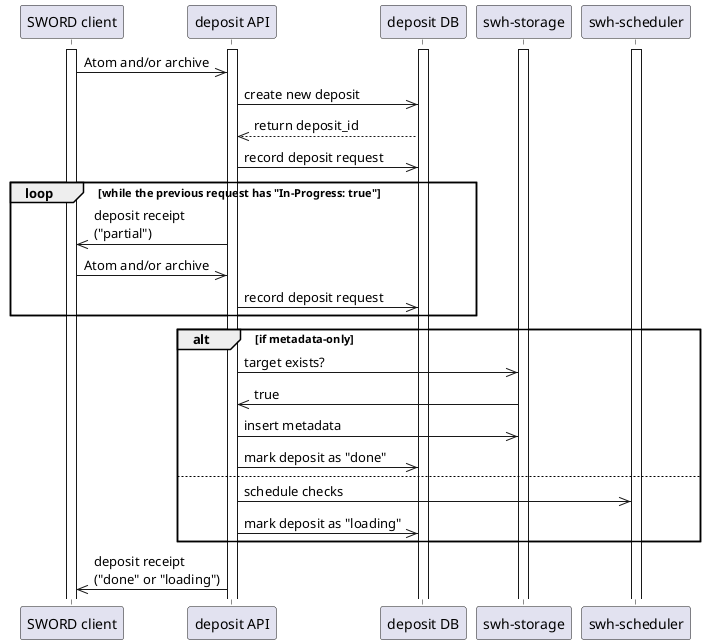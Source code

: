 @startuml
  participant CLIENT as "SWORD client"
  participant DEPOSIT as "deposit API"
  participant DEPOSIT_DATABASE as "deposit DB"
  participant STORAGE as "swh-storage"
  participant SCHEDULER as "swh-scheduler"

  activate CLIENT
  activate DEPOSIT
  activate DEPOSIT_DATABASE
  activate STORAGE
  activate SCHEDULER

  CLIENT ->> DEPOSIT: Atom and/or archive
  DEPOSIT ->> DEPOSIT_DATABASE: create new deposit
  DEPOSIT_DATABASE -->> DEPOSIT: return deposit_id
  DEPOSIT ->> DEPOSIT_DATABASE: record deposit request

  loop while the previous request has "In-Progress: true"
      DEPOSIT ->> CLIENT: deposit receipt\n("partial")
      CLIENT ->> DEPOSIT: Atom and/or archive
      DEPOSIT ->> DEPOSIT_DATABASE: record deposit request
  end


  alt if metadata-only
      DEPOSIT ->> STORAGE: target exists?
      STORAGE ->> DEPOSIT: true
      DEPOSIT ->> STORAGE: insert metadata
      DEPOSIT ->> DEPOSIT_DATABASE: mark deposit as "done"
  else
      DEPOSIT ->> SCHEDULER: schedule checks
      DEPOSIT ->> DEPOSIT_DATABASE: mark deposit as "loading"
  end

  DEPOSIT ->> CLIENT: deposit receipt\n("done" or "loading")
@enduml
